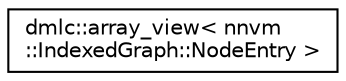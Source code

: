 digraph "Graphical Class Hierarchy"
{
 // LATEX_PDF_SIZE
  edge [fontname="Helvetica",fontsize="10",labelfontname="Helvetica",labelfontsize="10"];
  node [fontname="Helvetica",fontsize="10",shape=record];
  rankdir="LR";
  Node0 [label="dmlc::array_view\< nnvm\l::IndexedGraph::NodeEntry \>",height=0.2,width=0.4,color="black", fillcolor="white", style="filled",URL="$classdmlc_1_1array__view.html",tooltip=" "];
}
